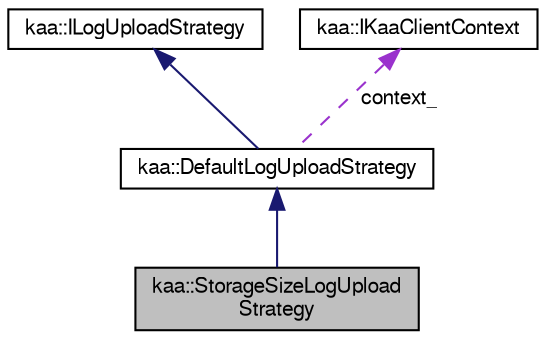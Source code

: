 digraph "kaa::StorageSizeLogUploadStrategy"
{
  bgcolor="transparent";
  edge [fontname="FreeSans",fontsize="10",labelfontname="FreeSans",labelfontsize="10"];
  node [fontname="FreeSans",fontsize="10",shape=record];
  Node1 [label="kaa::StorageSizeLogUpload\lStrategy",height=0.2,width=0.4,color="black", fillcolor="grey75", style="filled" fontcolor="black"];
  Node2 -> Node1 [dir="back",color="midnightblue",fontsize="10",style="solid",fontname="FreeSans"];
  Node2 [label="kaa::DefaultLogUploadStrategy",height=0.2,width=0.4,color="black",URL="$classkaa_1_1DefaultLogUploadStrategy.html",tooltip="The default ILogUploadStrategy implementation. "];
  Node3 -> Node2 [dir="back",color="midnightblue",fontsize="10",style="solid",fontname="FreeSans"];
  Node3 [label="kaa::ILogUploadStrategy",height=0.2,width=0.4,color="black",URL="$classkaa_1_1ILogUploadStrategy.html",tooltip="The public interface for the log upload strategy. "];
  Node4 -> Node2 [dir="back",color="darkorchid3",fontsize="10",style="dashed",label=" context_" ,fontname="FreeSans"];
  Node4 [label="kaa::IKaaClientContext",height=0.2,width=0.4,color="black",URL="$classkaa_1_1IKaaClientContext.html"];
}
